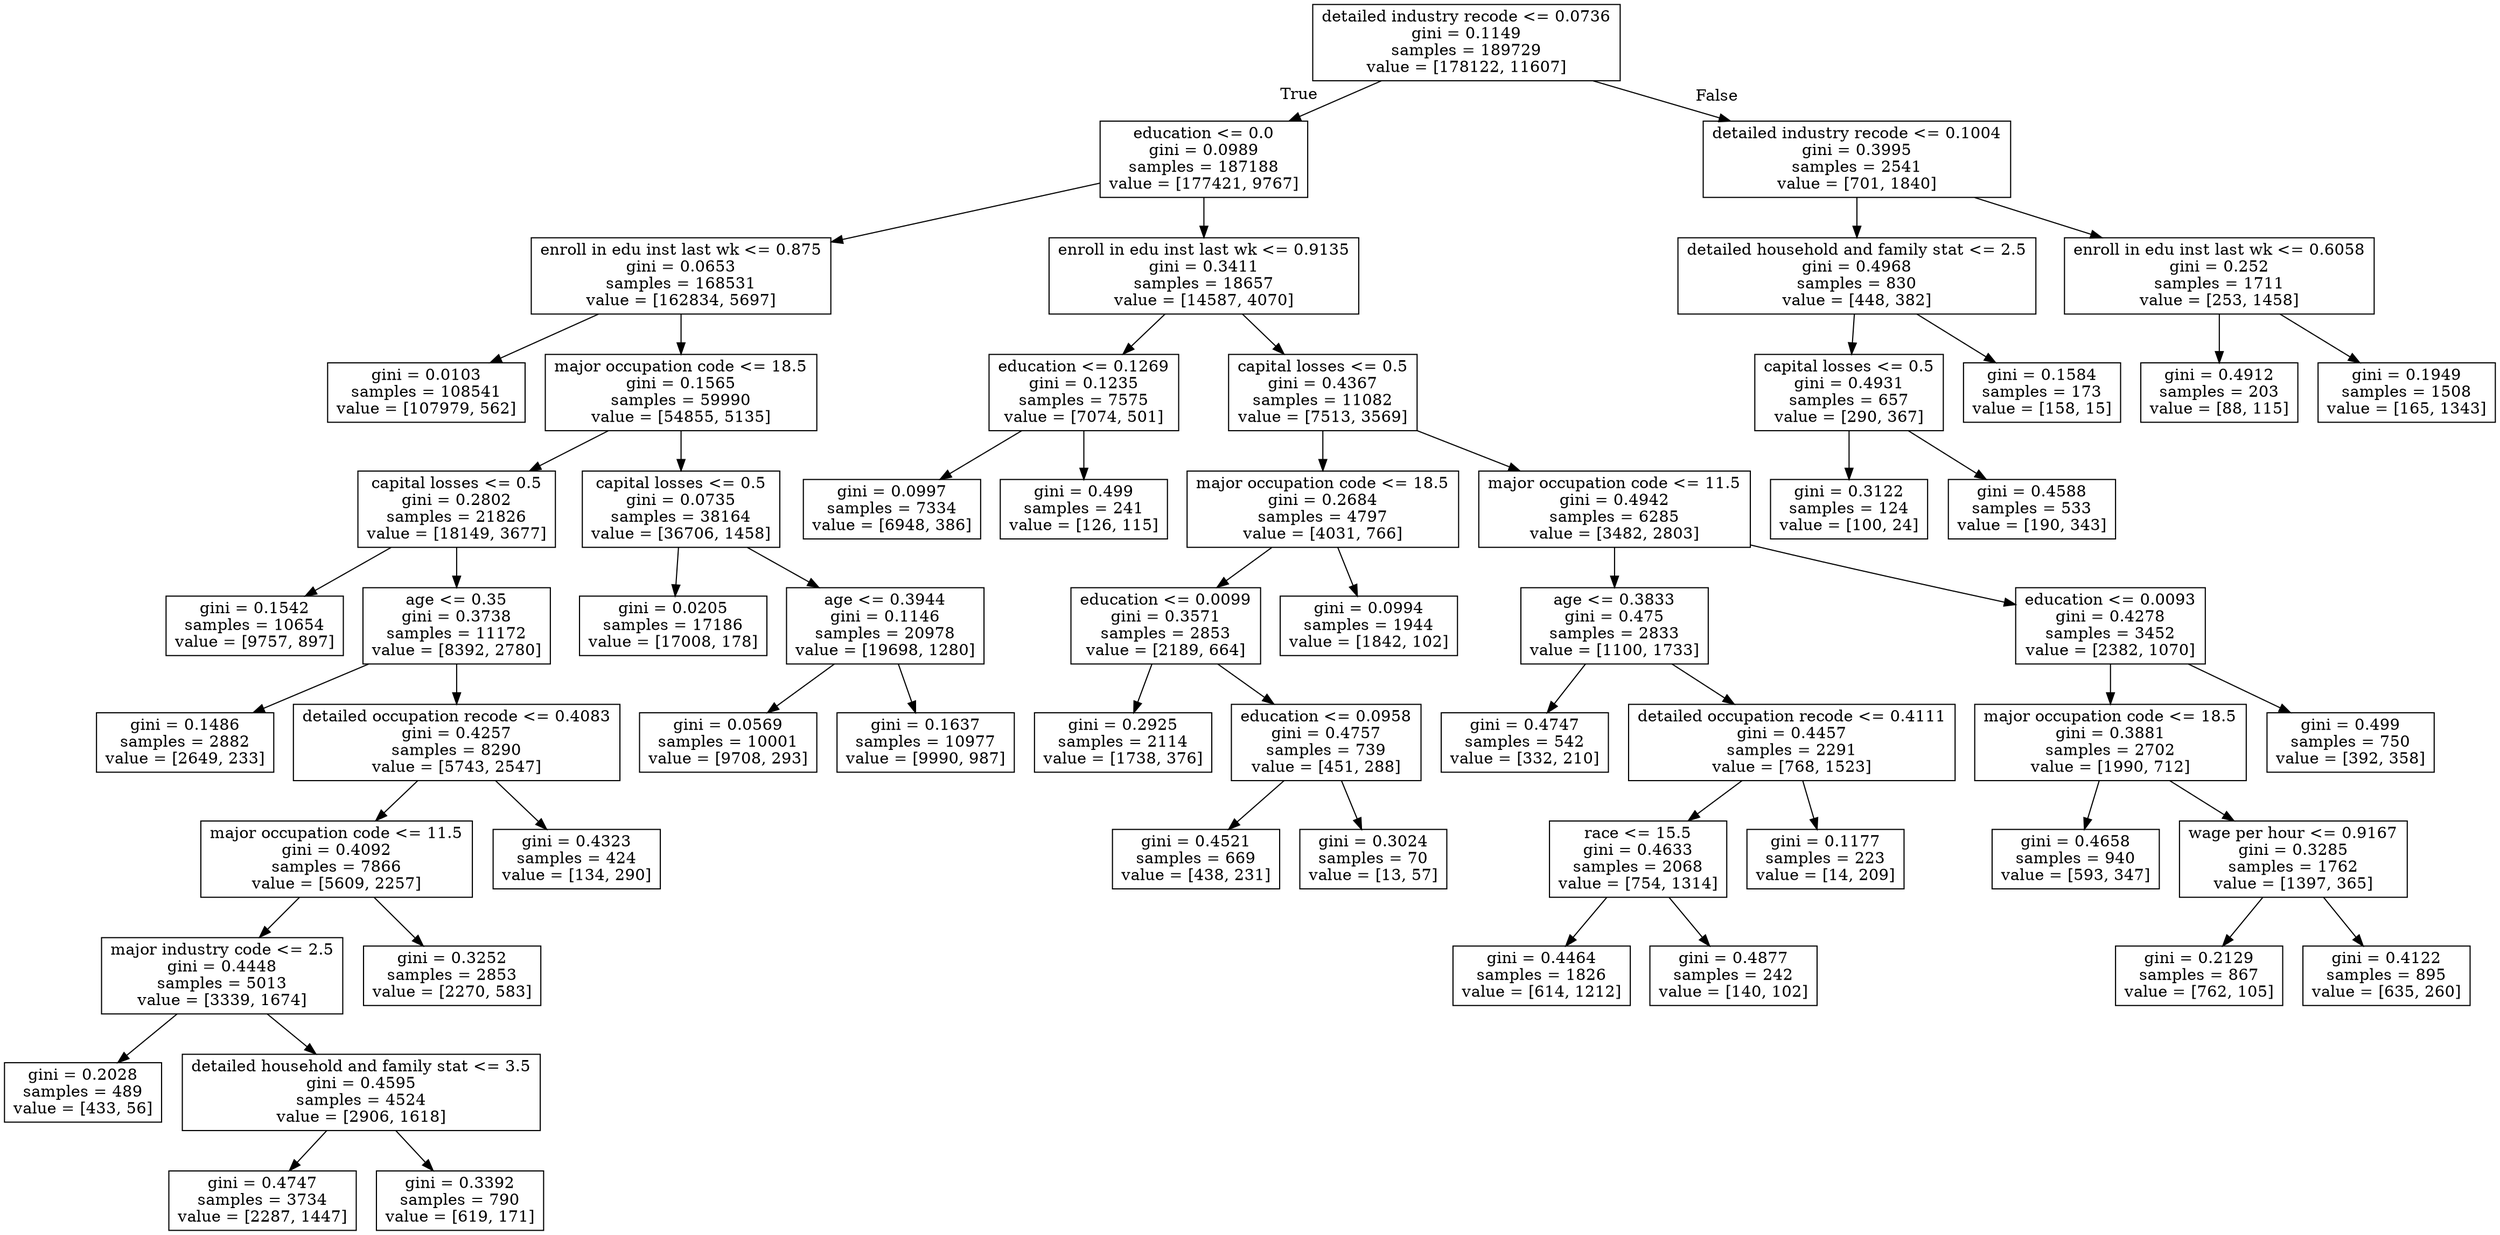 digraph Tree {
node [shape=box] ;
0 [label="detailed industry recode <= 0.0736\ngini = 0.1149\nsamples = 189729\nvalue = [178122, 11607]"] ;
1 [label="education <= 0.0\ngini = 0.0989\nsamples = 187188\nvalue = [177421, 9767]"] ;
0 -> 1 [labeldistance=2.5, labelangle=45, headlabel="True"] ;
3 [label="enroll in edu inst last wk <= 0.875\ngini = 0.0653\nsamples = 168531\nvalue = [162834, 5697]"] ;
1 -> 3 ;
7 [label="gini = 0.0103\nsamples = 108541\nvalue = [107979, 562]"] ;
3 -> 7 ;
8 [label="major occupation code <= 18.5\ngini = 0.1565\nsamples = 59990\nvalue = [54855, 5135]"] ;
3 -> 8 ;
9 [label="capital losses <= 0.5\ngini = 0.2802\nsamples = 21826\nvalue = [18149, 3677]"] ;
8 -> 9 ;
13 [label="gini = 0.1542\nsamples = 10654\nvalue = [9757, 897]"] ;
9 -> 13 ;
14 [label="age <= 0.35\ngini = 0.3738\nsamples = 11172\nvalue = [8392, 2780]"] ;
9 -> 14 ;
17 [label="gini = 0.1486\nsamples = 2882\nvalue = [2649, 233]"] ;
14 -> 17 ;
18 [label="detailed occupation recode <= 0.4083\ngini = 0.4257\nsamples = 8290\nvalue = [5743, 2547]"] ;
14 -> 18 ;
21 [label="major occupation code <= 11.5\ngini = 0.4092\nsamples = 7866\nvalue = [5609, 2257]"] ;
18 -> 21 ;
29 [label="major industry code <= 2.5\ngini = 0.4448\nsamples = 5013\nvalue = [3339, 1674]"] ;
21 -> 29 ;
35 [label="gini = 0.2028\nsamples = 489\nvalue = [433, 56]"] ;
29 -> 35 ;
36 [label="detailed household and family stat <= 3.5\ngini = 0.4595\nsamples = 4524\nvalue = [2906, 1618]"] ;
29 -> 36 ;
45 [label="gini = 0.4747\nsamples = 3734\nvalue = [2287, 1447]"] ;
36 -> 45 ;
46 [label="gini = 0.3392\nsamples = 790\nvalue = [619, 171]"] ;
36 -> 46 ;
30 [label="gini = 0.3252\nsamples = 2853\nvalue = [2270, 583]"] ;
21 -> 30 ;
22 [label="gini = 0.4323\nsamples = 424\nvalue = [134, 290]"] ;
18 -> 22 ;
10 [label="capital losses <= 0.5\ngini = 0.0735\nsamples = 38164\nvalue = [36706, 1458]"] ;
8 -> 10 ;
39 [label="gini = 0.0205\nsamples = 17186\nvalue = [17008, 178]"] ;
10 -> 39 ;
40 [label="age <= 0.3944\ngini = 0.1146\nsamples = 20978\nvalue = [19698, 1280]"] ;
10 -> 40 ;
43 [label="gini = 0.0569\nsamples = 10001\nvalue = [9708, 293]"] ;
40 -> 43 ;
44 [label="gini = 0.1637\nsamples = 10977\nvalue = [9990, 987]"] ;
40 -> 44 ;
4 [label="enroll in edu inst last wk <= 0.9135\ngini = 0.3411\nsamples = 18657\nvalue = [14587, 4070]"] ;
1 -> 4 ;
5 [label="education <= 0.1269\ngini = 0.1235\nsamples = 7575\nvalue = [7074, 501]"] ;
4 -> 5 ;
23 [label="gini = 0.0997\nsamples = 7334\nvalue = [6948, 386]"] ;
5 -> 23 ;
24 [label="gini = 0.499\nsamples = 241\nvalue = [126, 115]"] ;
5 -> 24 ;
6 [label="capital losses <= 0.5\ngini = 0.4367\nsamples = 11082\nvalue = [7513, 3569]"] ;
4 -> 6 ;
11 [label="major occupation code <= 18.5\ngini = 0.2684\nsamples = 4797\nvalue = [4031, 766]"] ;
6 -> 11 ;
25 [label="education <= 0.0099\ngini = 0.3571\nsamples = 2853\nvalue = [2189, 664]"] ;
11 -> 25 ;
37 [label="gini = 0.2925\nsamples = 2114\nvalue = [1738, 376]"] ;
25 -> 37 ;
38 [label="education <= 0.0958\ngini = 0.4757\nsamples = 739\nvalue = [451, 288]"] ;
25 -> 38 ;
53 [label="gini = 0.4521\nsamples = 669\nvalue = [438, 231]"] ;
38 -> 53 ;
54 [label="gini = 0.3024\nsamples = 70\nvalue = [13, 57]"] ;
38 -> 54 ;
26 [label="gini = 0.0994\nsamples = 1944\nvalue = [1842, 102]"] ;
11 -> 26 ;
12 [label="major occupation code <= 11.5\ngini = 0.4942\nsamples = 6285\nvalue = [3482, 2803]"] ;
6 -> 12 ;
15 [label="age <= 0.3833\ngini = 0.475\nsamples = 2833\nvalue = [1100, 1733]"] ;
12 -> 15 ;
27 [label="gini = 0.4747\nsamples = 542\nvalue = [332, 210]"] ;
15 -> 27 ;
28 [label="detailed occupation recode <= 0.4111\ngini = 0.4457\nsamples = 2291\nvalue = [768, 1523]"] ;
15 -> 28 ;
49 [label="race <= 15.5\ngini = 0.4633\nsamples = 2068\nvalue = [754, 1314]"] ;
28 -> 49 ;
57 [label="gini = 0.4464\nsamples = 1826\nvalue = [614, 1212]"] ;
49 -> 57 ;
58 [label="gini = 0.4877\nsamples = 242\nvalue = [140, 102]"] ;
49 -> 58 ;
50 [label="gini = 0.1177\nsamples = 223\nvalue = [14, 209]"] ;
28 -> 50 ;
16 [label="education <= 0.0093\ngini = 0.4278\nsamples = 3452\nvalue = [2382, 1070]"] ;
12 -> 16 ;
33 [label="major occupation code <= 18.5\ngini = 0.3881\nsamples = 2702\nvalue = [1990, 712]"] ;
16 -> 33 ;
51 [label="gini = 0.4658\nsamples = 940\nvalue = [593, 347]"] ;
33 -> 51 ;
52 [label="wage per hour <= 0.9167\ngini = 0.3285\nsamples = 1762\nvalue = [1397, 365]"] ;
33 -> 52 ;
55 [label="gini = 0.2129\nsamples = 867\nvalue = [762, 105]"] ;
52 -> 55 ;
56 [label="gini = 0.4122\nsamples = 895\nvalue = [635, 260]"] ;
52 -> 56 ;
34 [label="gini = 0.499\nsamples = 750\nvalue = [392, 358]"] ;
16 -> 34 ;
2 [label="detailed industry recode <= 0.1004\ngini = 0.3995\nsamples = 2541\nvalue = [701, 1840]"] ;
0 -> 2 [labeldistance=2.5, labelangle=-45, headlabel="False"] ;
19 [label="detailed household and family stat <= 2.5\ngini = 0.4968\nsamples = 830\nvalue = [448, 382]"] ;
2 -> 19 ;
31 [label="capital losses <= 0.5\ngini = 0.4931\nsamples = 657\nvalue = [290, 367]"] ;
19 -> 31 ;
41 [label="gini = 0.3122\nsamples = 124\nvalue = [100, 24]"] ;
31 -> 41 ;
42 [label="gini = 0.4588\nsamples = 533\nvalue = [190, 343]"] ;
31 -> 42 ;
32 [label="gini = 0.1584\nsamples = 173\nvalue = [158, 15]"] ;
19 -> 32 ;
20 [label="enroll in edu inst last wk <= 0.6058\ngini = 0.252\nsamples = 1711\nvalue = [253, 1458]"] ;
2 -> 20 ;
47 [label="gini = 0.4912\nsamples = 203\nvalue = [88, 115]"] ;
20 -> 47 ;
48 [label="gini = 0.1949\nsamples = 1508\nvalue = [165, 1343]"] ;
20 -> 48 ;
}